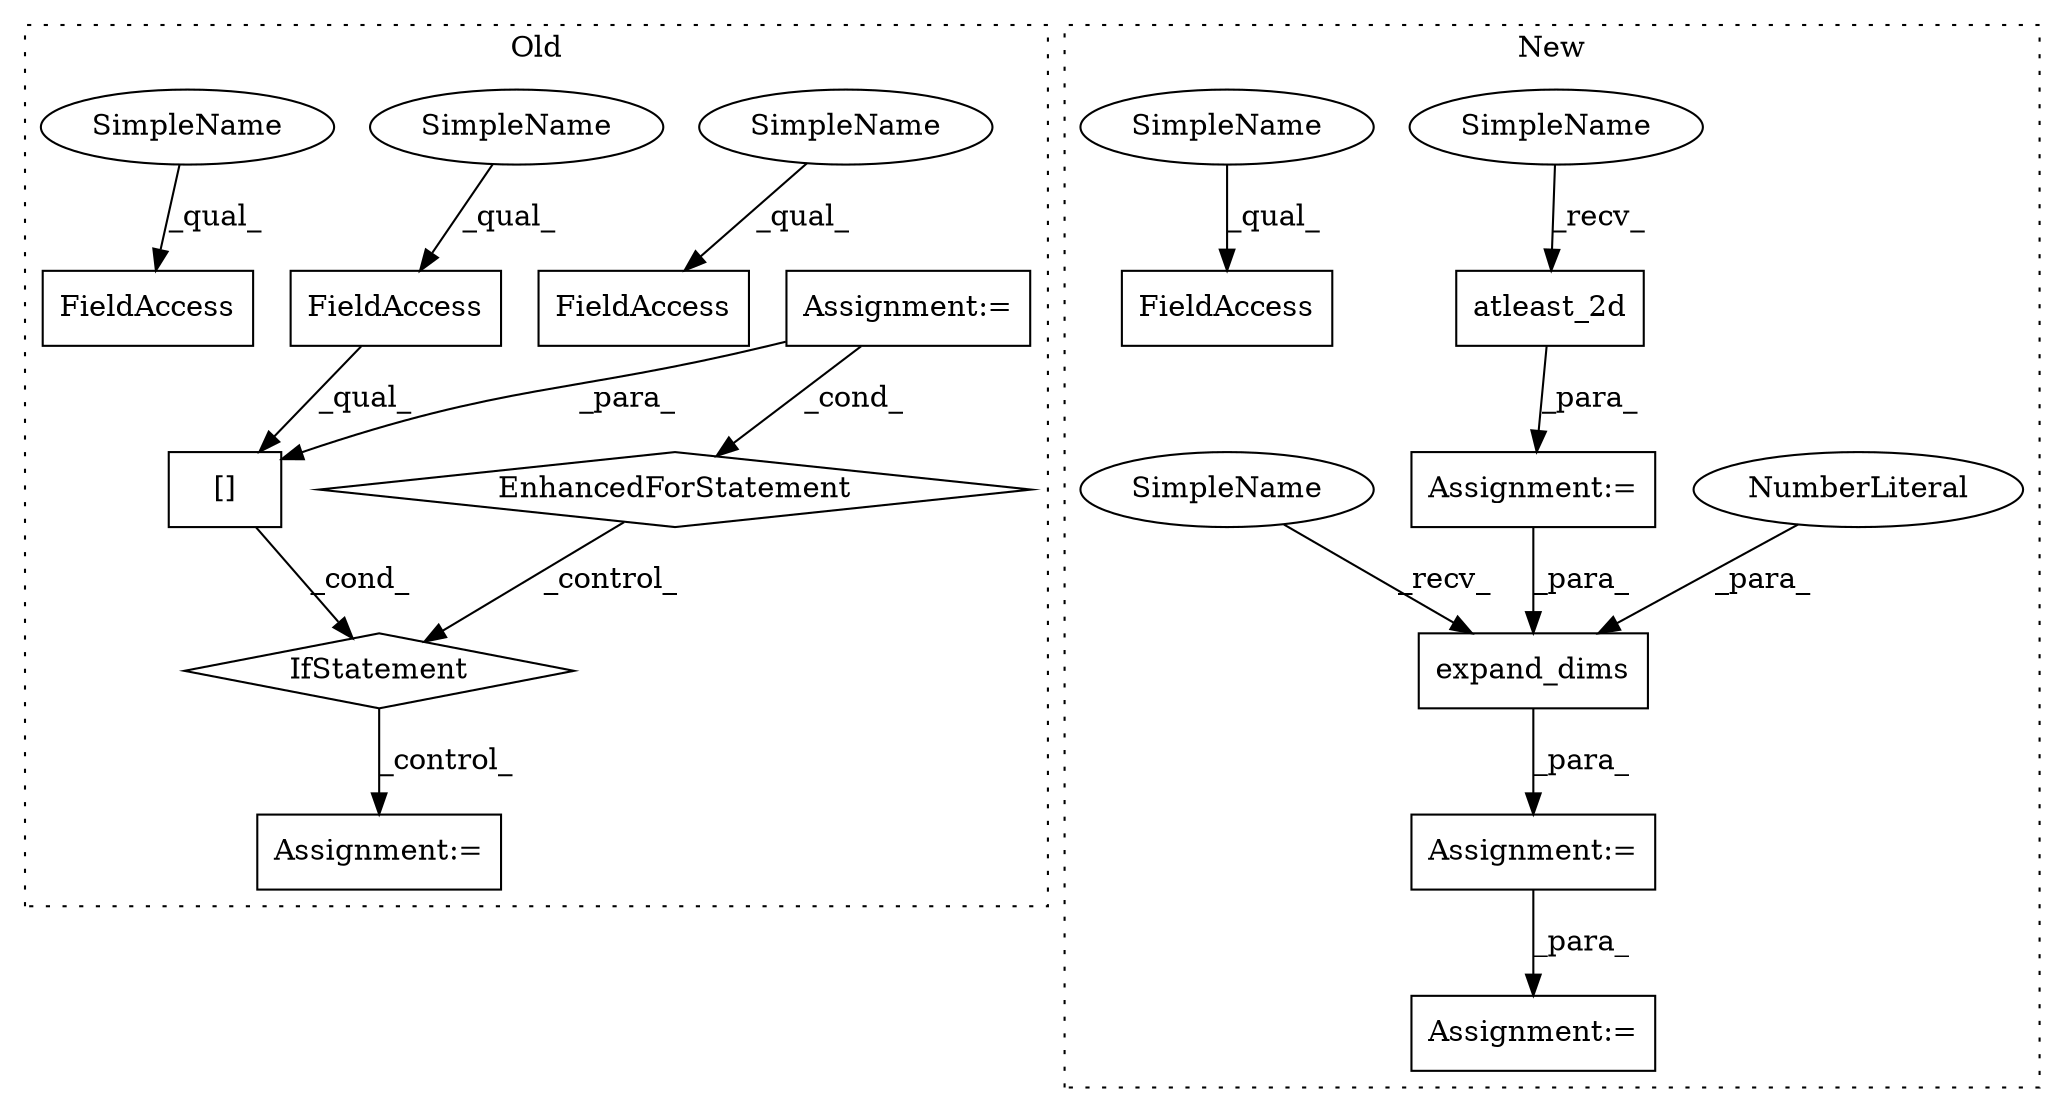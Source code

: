 digraph G {
subgraph cluster0 {
1 [label="IfStatement" a="25" s="592,620" l="4,2" shape="diamond"];
5 [label="Assignment:=" a="7" s="1066" l="1" shape="box"];
6 [label="Assignment:=" a="7" s="469,582" l="71,2" shape="box"];
8 [label="EnhancedForStatement" a="70" s="469,582" l="71,2" shape="diamond"];
9 [label="[]" a="2" s="596,619" l="14,1" shape="box"];
10 [label="FieldAccess" a="22" s="596" l="13" shape="box"];
11 [label="FieldAccess" a="22" s="444" l="18" shape="box"];
13 [label="FieldAccess" a="22" s="560" l="21" shape="box"];
16 [label="SimpleName" a="42" s="444" l="4" shape="ellipse"];
17 [label="SimpleName" a="42" s="596" l="4" shape="ellipse"];
18 [label="SimpleName" a="42" s="560" l="4" shape="ellipse"];
label = "Old";
style="dotted";
}
subgraph cluster1 {
2 [label="expand_dims" a="32" s="671,716" l="12,1" shape="box"];
3 [label="NumberLiteral" a="34" s="715" l="1" shape="ellipse"];
4 [label="Assignment:=" a="7" s="903" l="1" shape="box"];
7 [label="atleast_2d" a="32" s="524,548" l="11,1" shape="box"];
12 [label="FieldAccess" a="22" s="783" l="8" shape="box"];
14 [label="Assignment:=" a="7" s="517" l="1" shape="box"];
15 [label="Assignment:=" a="7" s="664" l="1" shape="box"];
19 [label="SimpleName" a="42" s="518" l="5" shape="ellipse"];
20 [label="SimpleName" a="42" s="783" l="5" shape="ellipse"];
21 [label="SimpleName" a="42" s="665" l="5" shape="ellipse"];
label = "New";
style="dotted";
}
1 -> 5 [label="_control_"];
2 -> 15 [label="_para_"];
3 -> 2 [label="_para_"];
6 -> 9 [label="_para_"];
6 -> 8 [label="_cond_"];
7 -> 14 [label="_para_"];
8 -> 1 [label="_control_"];
9 -> 1 [label="_cond_"];
10 -> 9 [label="_qual_"];
14 -> 2 [label="_para_"];
15 -> 4 [label="_para_"];
16 -> 11 [label="_qual_"];
17 -> 10 [label="_qual_"];
18 -> 13 [label="_qual_"];
19 -> 7 [label="_recv_"];
20 -> 12 [label="_qual_"];
21 -> 2 [label="_recv_"];
}